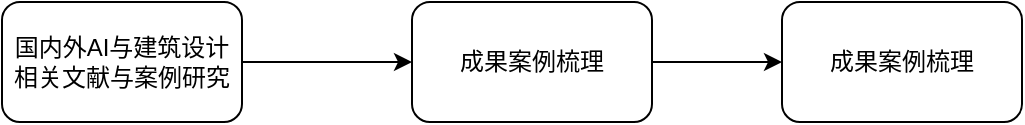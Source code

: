 <mxfile version="21.3.7" type="github">
  <diagram name="第 1 页" id="cNeXyacaS3HCfai4t9V_">
    <mxGraphModel dx="1434" dy="774" grid="1" gridSize="10" guides="1" tooltips="1" connect="1" arrows="1" fold="1" page="1" pageScale="1" pageWidth="1169" pageHeight="827" math="0" shadow="0">
      <root>
        <mxCell id="0" />
        <mxCell id="1" parent="0" />
        <mxCell id="YYZPUzSrGFXBIZA3czpT-3" style="edgeStyle=orthogonalEdgeStyle;rounded=0;orthogonalLoop=1;jettySize=auto;html=1;" edge="1" parent="1" source="YYZPUzSrGFXBIZA3czpT-1" target="YYZPUzSrGFXBIZA3czpT-2">
          <mxGeometry relative="1" as="geometry" />
        </mxCell>
        <mxCell id="YYZPUzSrGFXBIZA3czpT-1" value="国内外AI与建筑设计相关文献与案例研究" style="rounded=1;whiteSpace=wrap;html=1;" vertex="1" parent="1">
          <mxGeometry x="320" y="260" width="120" height="60" as="geometry" />
        </mxCell>
        <mxCell id="YYZPUzSrGFXBIZA3czpT-5" style="edgeStyle=orthogonalEdgeStyle;rounded=0;orthogonalLoop=1;jettySize=auto;html=1;" edge="1" parent="1" source="YYZPUzSrGFXBIZA3czpT-2" target="YYZPUzSrGFXBIZA3czpT-4">
          <mxGeometry relative="1" as="geometry" />
        </mxCell>
        <mxCell id="YYZPUzSrGFXBIZA3czpT-2" value="成果案例梳理" style="rounded=1;whiteSpace=wrap;html=1;" vertex="1" parent="1">
          <mxGeometry x="525" y="260" width="120" height="60" as="geometry" />
        </mxCell>
        <mxCell id="YYZPUzSrGFXBIZA3czpT-4" value="成果案例梳理" style="rounded=1;whiteSpace=wrap;html=1;" vertex="1" parent="1">
          <mxGeometry x="710" y="260" width="120" height="60" as="geometry" />
        </mxCell>
      </root>
    </mxGraphModel>
  </diagram>
</mxfile>
